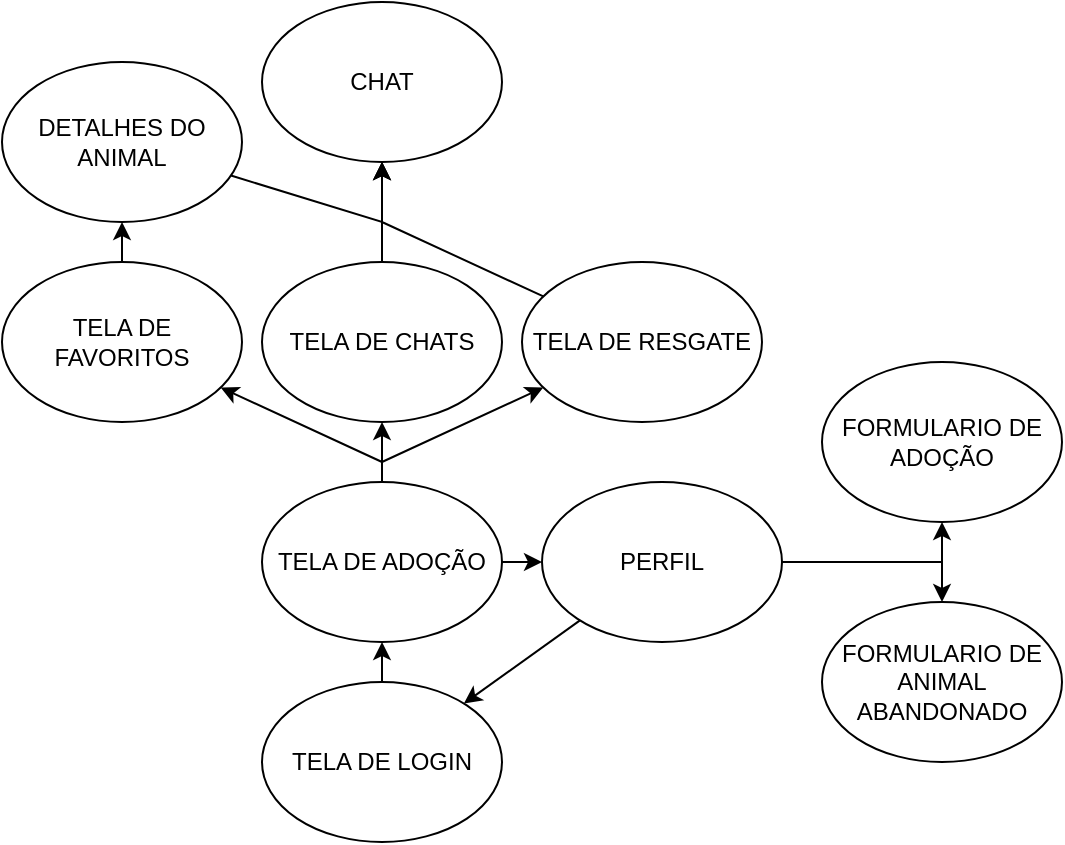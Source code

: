 <mxfile version="24.8.4">
  <diagram name="Página-1" id="TADYXIwHsEOs3EMiwrYN">
    <mxGraphModel dx="1318" dy="2195" grid="1" gridSize="10" guides="1" tooltips="1" connect="1" arrows="1" fold="1" page="1" pageScale="1" pageWidth="1169" pageHeight="1654" math="0" shadow="0">
      <root>
        <mxCell id="0" />
        <mxCell id="1" parent="0" />
        <mxCell id="gA5XVCeRnem1YT8hVIMz-1" value="TELA DE LOGIN" style="ellipse;whiteSpace=wrap;html=1;" vertex="1" parent="1">
          <mxGeometry x="400" y="280" width="120" height="80" as="geometry" />
        </mxCell>
        <mxCell id="gA5XVCeRnem1YT8hVIMz-3" value="TELA DE ADOÇÃO" style="ellipse;whiteSpace=wrap;html=1;" vertex="1" parent="1">
          <mxGeometry x="400" y="180" width="120" height="80" as="geometry" />
        </mxCell>
        <mxCell id="gA5XVCeRnem1YT8hVIMz-4" value="TELA DE RESGATE" style="ellipse;whiteSpace=wrap;html=1;" vertex="1" parent="1">
          <mxGeometry x="530" y="70" width="120" height="80" as="geometry" />
        </mxCell>
        <mxCell id="gA5XVCeRnem1YT8hVIMz-5" value="TELA DE FAVORITOS" style="ellipse;whiteSpace=wrap;html=1;" vertex="1" parent="1">
          <mxGeometry x="270" y="70" width="120" height="80" as="geometry" />
        </mxCell>
        <mxCell id="gA5XVCeRnem1YT8hVIMz-6" value="TELA DE CHATS" style="ellipse;whiteSpace=wrap;html=1;" vertex="1" parent="1">
          <mxGeometry x="400" y="70" width="120" height="80" as="geometry" />
        </mxCell>
        <mxCell id="gA5XVCeRnem1YT8hVIMz-7" value="PERFIL" style="ellipse;whiteSpace=wrap;html=1;" vertex="1" parent="1">
          <mxGeometry x="540" y="180" width="120" height="80" as="geometry" />
        </mxCell>
        <mxCell id="gA5XVCeRnem1YT8hVIMz-18" value="" style="endArrow=classic;html=1;rounded=0;" edge="1" parent="1" source="gA5XVCeRnem1YT8hVIMz-3" target="gA5XVCeRnem1YT8hVIMz-7">
          <mxGeometry width="50" height="50" relative="1" as="geometry">
            <mxPoint x="550" y="270" as="sourcePoint" />
            <mxPoint x="600" y="220" as="targetPoint" />
          </mxGeometry>
        </mxCell>
        <mxCell id="gA5XVCeRnem1YT8hVIMz-19" value="" style="endArrow=classic;html=1;rounded=0;" edge="1" parent="1" source="gA5XVCeRnem1YT8hVIMz-3" target="gA5XVCeRnem1YT8hVIMz-6">
          <mxGeometry width="50" height="50" relative="1" as="geometry">
            <mxPoint x="550" y="270" as="sourcePoint" />
            <mxPoint x="600" y="220" as="targetPoint" />
          </mxGeometry>
        </mxCell>
        <mxCell id="gA5XVCeRnem1YT8hVIMz-20" value="" style="endArrow=classic;html=1;rounded=0;" edge="1" parent="1" source="gA5XVCeRnem1YT8hVIMz-1" target="gA5XVCeRnem1YT8hVIMz-3">
          <mxGeometry width="50" height="50" relative="1" as="geometry">
            <mxPoint x="550" y="270" as="sourcePoint" />
            <mxPoint x="600" y="220" as="targetPoint" />
          </mxGeometry>
        </mxCell>
        <mxCell id="gA5XVCeRnem1YT8hVIMz-21" value="" style="endArrow=classic;html=1;rounded=0;" edge="1" parent="1" source="gA5XVCeRnem1YT8hVIMz-3" target="gA5XVCeRnem1YT8hVIMz-4">
          <mxGeometry width="50" height="50" relative="1" as="geometry">
            <mxPoint x="550" y="270" as="sourcePoint" />
            <mxPoint x="600" y="220" as="targetPoint" />
            <Array as="points">
              <mxPoint x="460" y="170" />
            </Array>
          </mxGeometry>
        </mxCell>
        <mxCell id="gA5XVCeRnem1YT8hVIMz-22" value="" style="endArrow=classic;html=1;rounded=0;" edge="1" parent="1" source="gA5XVCeRnem1YT8hVIMz-3" target="gA5XVCeRnem1YT8hVIMz-5">
          <mxGeometry width="50" height="50" relative="1" as="geometry">
            <mxPoint x="550" y="270" as="sourcePoint" />
            <mxPoint x="600" y="220" as="targetPoint" />
            <Array as="points">
              <mxPoint x="460" y="170" />
            </Array>
          </mxGeometry>
        </mxCell>
        <mxCell id="gA5XVCeRnem1YT8hVIMz-24" value="CHAT" style="ellipse;whiteSpace=wrap;html=1;" vertex="1" parent="1">
          <mxGeometry x="400" y="-60" width="120" height="80" as="geometry" />
        </mxCell>
        <mxCell id="gA5XVCeRnem1YT8hVIMz-25" value="" style="endArrow=classic;html=1;rounded=0;" edge="1" parent="1" source="gA5XVCeRnem1YT8hVIMz-6" target="gA5XVCeRnem1YT8hVIMz-24">
          <mxGeometry width="50" height="50" relative="1" as="geometry">
            <mxPoint x="550" y="270" as="sourcePoint" />
            <mxPoint x="600" y="220" as="targetPoint" />
          </mxGeometry>
        </mxCell>
        <mxCell id="gA5XVCeRnem1YT8hVIMz-26" value="DETALHES DO ANIMAL" style="ellipse;whiteSpace=wrap;html=1;" vertex="1" parent="1">
          <mxGeometry x="270" y="-30" width="120" height="80" as="geometry" />
        </mxCell>
        <mxCell id="gA5XVCeRnem1YT8hVIMz-27" value="" style="endArrow=classic;html=1;rounded=0;" edge="1" parent="1" source="gA5XVCeRnem1YT8hVIMz-26" target="gA5XVCeRnem1YT8hVIMz-24">
          <mxGeometry width="50" height="50" relative="1" as="geometry">
            <mxPoint x="550" y="270" as="sourcePoint" />
            <mxPoint x="600" y="220" as="targetPoint" />
            <Array as="points">
              <mxPoint x="460" y="50" />
            </Array>
          </mxGeometry>
        </mxCell>
        <mxCell id="gA5XVCeRnem1YT8hVIMz-29" value="" style="endArrow=classic;html=1;rounded=0;" edge="1" parent="1" source="gA5XVCeRnem1YT8hVIMz-7" target="gA5XVCeRnem1YT8hVIMz-1">
          <mxGeometry width="50" height="50" relative="1" as="geometry">
            <mxPoint x="500" y="270" as="sourcePoint" />
            <mxPoint x="600" y="370" as="targetPoint" />
          </mxGeometry>
        </mxCell>
        <mxCell id="gA5XVCeRnem1YT8hVIMz-30" value="" style="endArrow=classic;html=1;rounded=0;" edge="1" parent="1" source="gA5XVCeRnem1YT8hVIMz-5" target="gA5XVCeRnem1YT8hVIMz-26">
          <mxGeometry width="50" height="50" relative="1" as="geometry">
            <mxPoint x="500" y="270" as="sourcePoint" />
            <mxPoint x="550" y="220" as="targetPoint" />
          </mxGeometry>
        </mxCell>
        <mxCell id="gA5XVCeRnem1YT8hVIMz-31" value="" style="endArrow=classic;html=1;rounded=0;" edge="1" parent="1" source="gA5XVCeRnem1YT8hVIMz-4" target="gA5XVCeRnem1YT8hVIMz-24">
          <mxGeometry width="50" height="50" relative="1" as="geometry">
            <mxPoint x="500" y="270" as="sourcePoint" />
            <mxPoint x="550" y="220" as="targetPoint" />
            <Array as="points">
              <mxPoint x="460" y="50" />
            </Array>
          </mxGeometry>
        </mxCell>
        <mxCell id="gA5XVCeRnem1YT8hVIMz-32" value="FORMULARIO DE ADOÇÃO" style="ellipse;whiteSpace=wrap;html=1;" vertex="1" parent="1">
          <mxGeometry x="680" y="120" width="120" height="80" as="geometry" />
        </mxCell>
        <mxCell id="gA5XVCeRnem1YT8hVIMz-33" value="" style="endArrow=classic;html=1;rounded=0;" edge="1" parent="1" source="gA5XVCeRnem1YT8hVIMz-7" target="gA5XVCeRnem1YT8hVIMz-32">
          <mxGeometry width="50" height="50" relative="1" as="geometry">
            <mxPoint x="440" y="250" as="sourcePoint" />
            <mxPoint x="490" y="200" as="targetPoint" />
            <Array as="points">
              <mxPoint x="740" y="220" />
            </Array>
          </mxGeometry>
        </mxCell>
        <mxCell id="gA5XVCeRnem1YT8hVIMz-34" value="FORMULARIO DE ANIMAL ABANDONADO" style="ellipse;whiteSpace=wrap;html=1;" vertex="1" parent="1">
          <mxGeometry x="680" y="240" width="120" height="80" as="geometry" />
        </mxCell>
        <mxCell id="gA5XVCeRnem1YT8hVIMz-35" value="" style="endArrow=classic;html=1;rounded=0;" edge="1" parent="1" source="gA5XVCeRnem1YT8hVIMz-7" target="gA5XVCeRnem1YT8hVIMz-34">
          <mxGeometry width="50" height="50" relative="1" as="geometry">
            <mxPoint x="440" y="250" as="sourcePoint" />
            <mxPoint x="490" y="200" as="targetPoint" />
            <Array as="points">
              <mxPoint x="740" y="220" />
            </Array>
          </mxGeometry>
        </mxCell>
      </root>
    </mxGraphModel>
  </diagram>
</mxfile>
